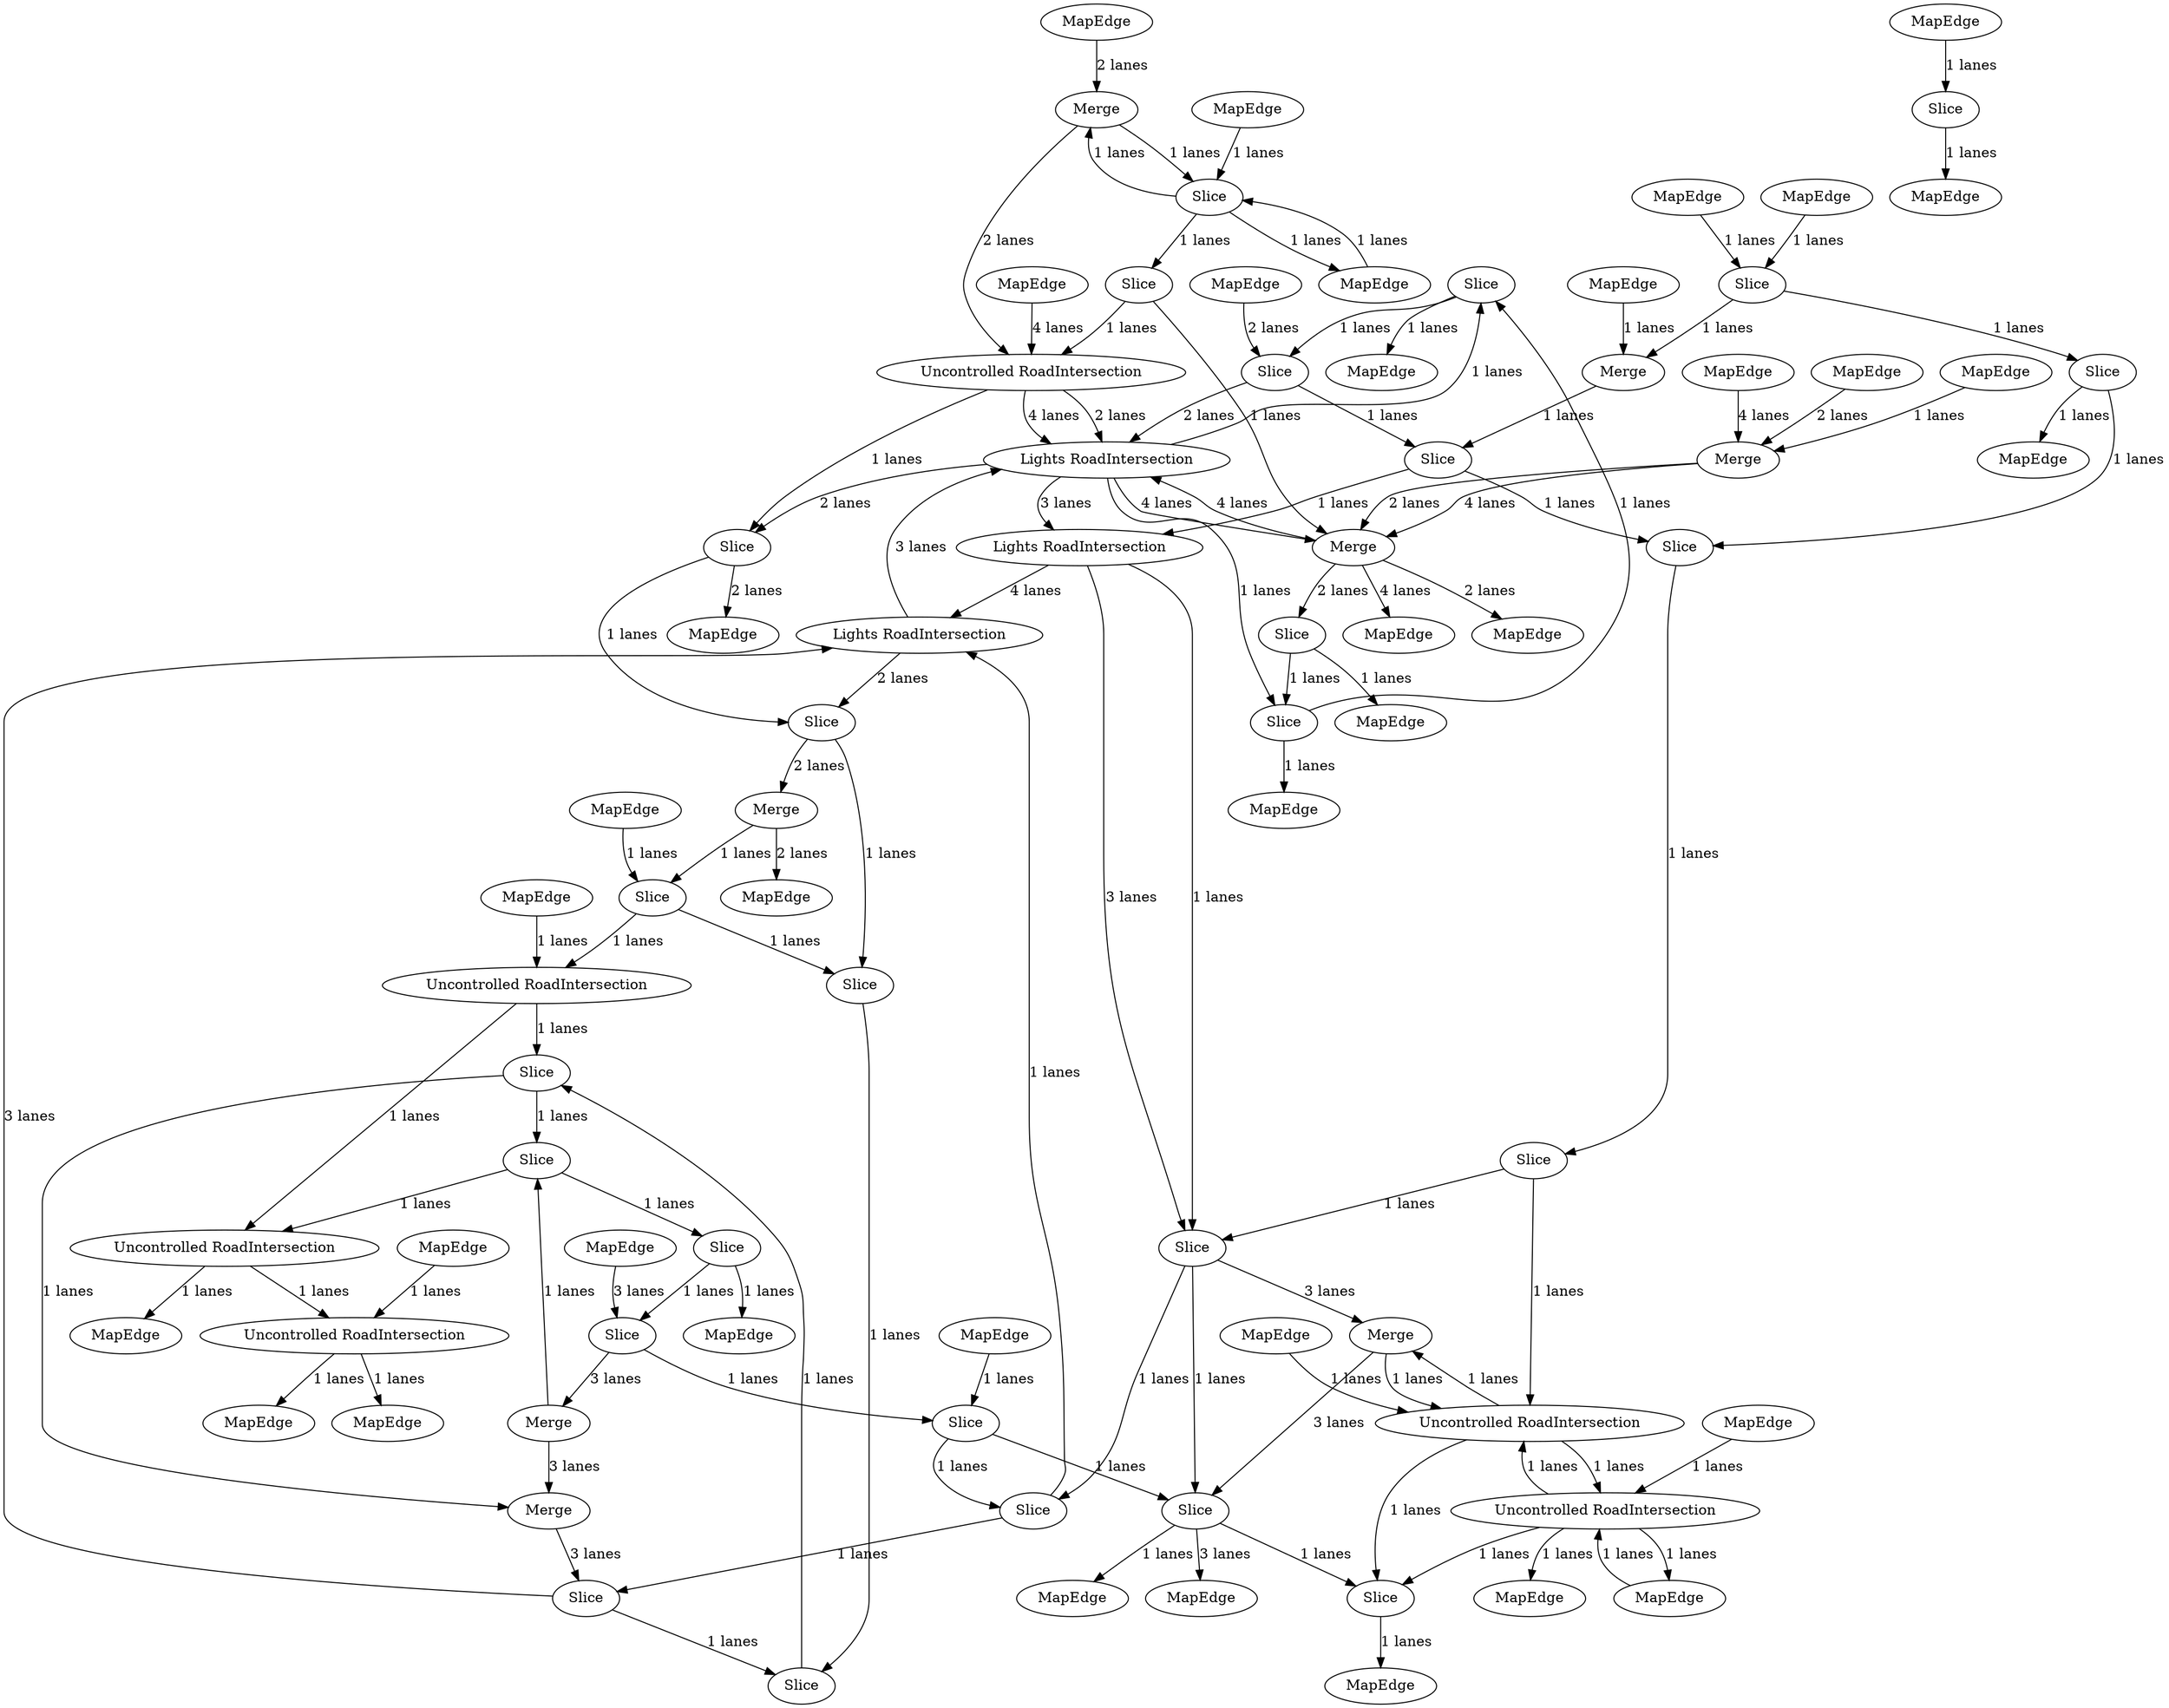 digraph {
    0 [ label = "MapEdge" ]
    1 [ label = "MapEdge" ]
    2 [ label = "Merge" ]
    3 [ label = "Uncontrolled RoadIntersection" ]
    4 [ label = "MapEdge" ]
    5 [ label = "Merge" ]
    6 [ label = "MapEdge" ]
    7 [ label = "Merge" ]
    8 [ label = "MapEdge" ]
    9 [ label = "Merge" ]
    10 [ label = "MapEdge" ]
    11 [ label = "MapEdge" ]
    12 [ label = "Merge" ]
    13 [ label = "Merge" ]
    14 [ label = "Uncontrolled RoadIntersection" ]
    15 [ label = "Uncontrolled RoadIntersection" ]
    16 [ label = "MapEdge" ]
    17 [ label = "MapEdge" ]
    18 [ label = "MapEdge" ]
    19 [ label = "Slice" ]
    20 [ label = "MapEdge" ]
    21 [ label = "Lights RoadIntersection" ]
    22 [ label = "MapEdge" ]
    23 [ label = "MapEdge" ]
    24 [ label = "MapEdge" ]
    25 [ label = "MapEdge" ]
    26 [ label = "Uncontrolled RoadIntersection" ]
    27 [ label = "MapEdge" ]
    28 [ label = "MapEdge" ]
    29 [ label = "Slice" ]
    30 [ label = "Slice" ]
    31 [ label = "Slice" ]
    32 [ label = "MapEdge" ]
    33 [ label = "Slice" ]
    34 [ label = "Slice" ]
    35 [ label = "Slice" ]
    36 [ label = "MapEdge" ]
    37 [ label = "Uncontrolled RoadIntersection" ]
    38 [ label = "Slice" ]
    39 [ label = "MapEdge" ]
    40 [ label = "MapEdge" ]
    41 [ label = "Slice" ]
    42 [ label = "MapEdge" ]
    43 [ label = "MapEdge" ]
    44 [ label = "Lights RoadIntersection" ]
    45 [ label = "Lights RoadIntersection" ]
    46 [ label = "MapEdge" ]
    47 [ label = "MapEdge" ]
    48 [ label = "MapEdge" ]
    49 [ label = "MapEdge" ]
    50 [ label = "Slice" ]
    51 [ label = "MapEdge" ]
    52 [ label = "MapEdge" ]
    53 [ label = "MapEdge" ]
    54 [ label = "Merge" ]
    55 [ label = "Slice" ]
    56 [ label = "Merge" ]
    57 [ label = "MapEdge" ]
    58 [ label = "Slice" ]
    59 [ label = "Slice" ]
    60 [ label = "Slice" ]
    61 [ label = "Slice" ]
    62 [ label = "Slice" ]
    63 [ label = "Slice" ]
    64 [ label = "Slice" ]
    65 [ label = "Slice" ]
    66 [ label = "Slice" ]
    67 [ label = "Slice" ]
    68 [ label = "Slice" ]
    69 [ label = "Uncontrolled RoadIntersection" ]
    70 [ label = "Slice" ]
    71 [ label = "MapEdge" ]
    72 [ label = "MapEdge" ]
    73 [ label = "MapEdge" ]
    74 [ label = "Slice" ]
    75 [ label = "Slice" ]
    76 [ label = "Slice" ]
    77 [ label = "MapEdge" ]
    78 [ label = "MapEdge" ]
    79 [ label = "MapEdge" ]
    80 [ label = "Slice" ]
    45 -> 61 [ label = "1 lanes" ]
    61 -> 0 [ label = "1 lanes" ]
    1 -> 38 [ label = "1 lanes" ]
    38 -> 2 [ label = "1 lanes" ]
    3 -> 4 [ label = "1 lanes" ]
    5 -> 37 [ label = "1 lanes" ]
    37 -> 5 [ label = "1 lanes" ]
    37 -> 3 [ label = "1 lanes" ]
    3 -> 37 [ label = "1 lanes" ]
    3 -> 6 [ label = "1 lanes" ]
    6 -> 3 [ label = "1 lanes" ]
    7 -> 41 [ label = "1 lanes" ]
    41 -> 7 [ label = "1 lanes" ]
    41 -> 8 [ label = "1 lanes" ]
    8 -> 41 [ label = "1 lanes" ]
    9 -> 29 [ label = "1 lanes" ]
    29 -> 15 [ label = "1 lanes" ]
    15 -> 26 [ label = "1 lanes" ]
    26 -> 10 [ label = "1 lanes" ]
    11 -> 14 [ label = "1 lanes" ]
    14 -> 30 [ label = "1 lanes" ]
    30 -> 12 [ label = "1 lanes" ]
    13 -> 31 [ label = "1 lanes" ]
    31 -> 14 [ label = "1 lanes" ]
    14 -> 15 [ label = "1 lanes" ]
    15 -> 16 [ label = "1 lanes" ]
    17 -> 56 [ label = "1 lanes" ]
    18 -> 19 [ label = "1 lanes" ]
    20 -> 2 [ label = "1 lanes" ]
    2 -> 59 [ label = "1 lanes" ]
    59 -> 21 [ label = "1 lanes" ]
    21 -> 76 [ label = "3 lanes" ]
    76 -> 5 [ label = "3 lanes" ]
    5 -> 34 [ label = "3 lanes" ]
    34 -> 22 [ label = "3 lanes" ]
    45 -> 62 [ label = "1 lanes" ]
    62 -> 23 [ label = "1 lanes" ]
    45 -> 54 [ label = "4 lanes" ]
    54 -> 24 [ label = "4 lanes" ]
    25 -> 26 [ label = "1 lanes" ]
    26 -> 27 [ label = "1 lanes" ]
    35 -> 28 [ label = "1 lanes" ]
    29 -> 35 [ label = "1 lanes" ]
    30 -> 29 [ label = "1 lanes" ]
    63 -> 30 [ label = "1 lanes" ]
    66 -> 63 [ label = "1 lanes" ]
    31 -> 66 [ label = "1 lanes" ]
    32 -> 31 [ label = "1 lanes" ]
    34 -> 33 [ label = "1 lanes" ]
    74 -> 34 [ label = "1 lanes" ]
    50 -> 74 [ label = "1 lanes" ]
    35 -> 50 [ label = "1 lanes" ]
    33 -> 36 [ label = "1 lanes" ]
    37 -> 33 [ label = "1 lanes" ]
    65 -> 37 [ label = "1 lanes" ]
    58 -> 65 [ label = "1 lanes" ]
    80 -> 58 [ label = "1 lanes" ]
    38 -> 80 [ label = "1 lanes" ]
    39 -> 38 [ label = "1 lanes" ]
    19 -> 40 [ label = "1 lanes" ]
    70 -> 54 [ label = "1 lanes" ]
    41 -> 70 [ label = "1 lanes" ]
    42 -> 41 [ label = "1 lanes" ]
    54 -> 43 [ label = "2 lanes" ]
    21 -> 44 [ label = "4 lanes" ]
    46 -> 56 [ label = "4 lanes" ]
    56 -> 54 [ label = "4 lanes" ]
    54 -> 45 [ label = "4 lanes" ]
    44 -> 67 [ label = "2 lanes" ]
    67 -> 13 [ label = "2 lanes" ]
    13 -> 47 [ label = "2 lanes" ]
    44 -> 45 [ label = "3 lanes" ]
    45 -> 68 [ label = "2 lanes" ]
    68 -> 48 [ label = "2 lanes" ]
    45 -> 21 [ label = "3 lanes" ]
    49 -> 50 [ label = "3 lanes" ]
    50 -> 9 [ label = "3 lanes" ]
    9 -> 12 [ label = "3 lanes" ]
    12 -> 64 [ label = "3 lanes" ]
    64 -> 44 [ label = "3 lanes" ]
    51 -> 7 [ label = "2 lanes" ]
    7 -> 69 [ label = "2 lanes" ]
    69 -> 45 [ label = "2 lanes" ]
    52 -> 69 [ label = "4 lanes" ]
    69 -> 45 [ label = "4 lanes" ]
    53 -> 60 [ label = "2 lanes" ]
    60 -> 45 [ label = "2 lanes" ]
    54 -> 55 [ label = "2 lanes" ]
    56 -> 54 [ label = "2 lanes" ]
    57 -> 56 [ label = "2 lanes" ]
    59 -> 58 [ label = "1 lanes" ]
    60 -> 59 [ label = "1 lanes" ]
    61 -> 60 [ label = "1 lanes" ]
    62 -> 61 [ label = "1 lanes" ]
    55 -> 62 [ label = "1 lanes" ]
    64 -> 63 [ label = "1 lanes" ]
    75 -> 64 [ label = "1 lanes" ]
    76 -> 75 [ label = "1 lanes" ]
    65 -> 76 [ label = "1 lanes" ]
    67 -> 66 [ label = "1 lanes" ]
    68 -> 67 [ label = "1 lanes" ]
    69 -> 68 [ label = "1 lanes" ]
    70 -> 69 [ label = "1 lanes" ]
    3 -> 33 [ label = "1 lanes" ]
    71 -> 3 [ label = "1 lanes" ]
    55 -> 72 [ label = "1 lanes" ]
    73 -> 74 [ label = "1 lanes" ]
    74 -> 75 [ label = "1 lanes" ]
    75 -> 44 [ label = "1 lanes" ]
    21 -> 76 [ label = "1 lanes" ]
    76 -> 34 [ label = "1 lanes" ]
    34 -> 77 [ label = "1 lanes" ]
    78 -> 37 [ label = "1 lanes" ]
    80 -> 79 [ label = "1 lanes" ]
}
